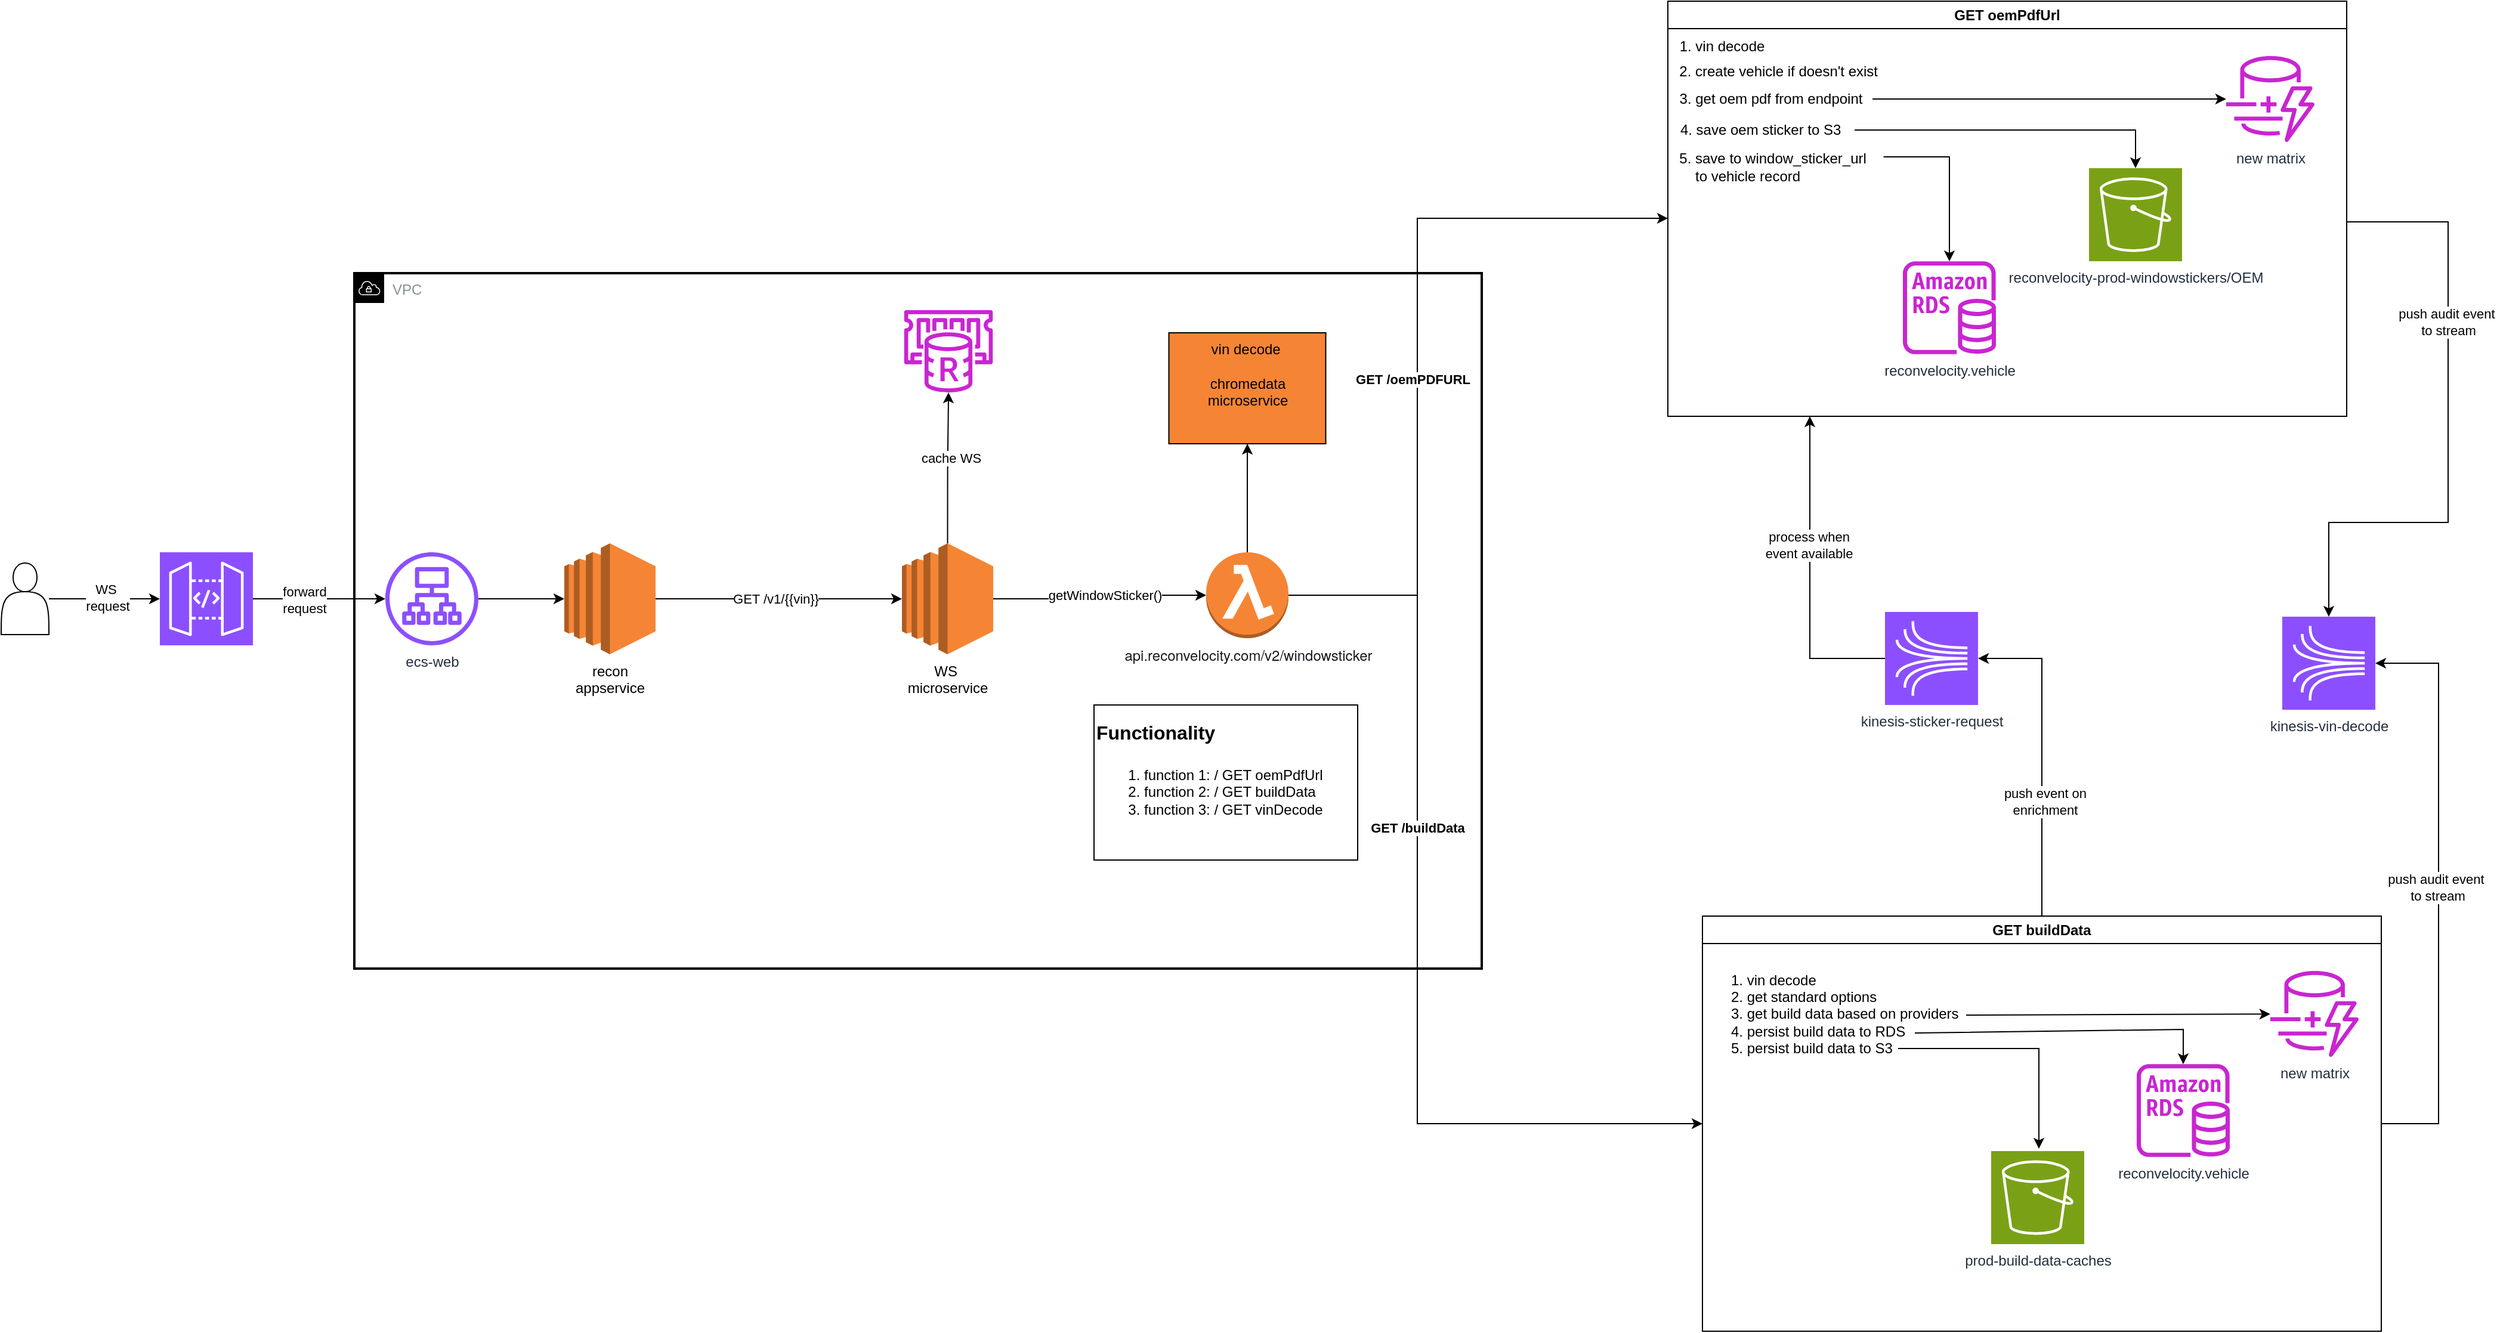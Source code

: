<mxfile version="26.0.9">
  <diagram name="Page-1" id="VOynZer4dO6frkGX0q3r">
    <mxGraphModel dx="2493" dy="1534" grid="0" gridSize="10" guides="1" tooltips="1" connect="1" arrows="1" fold="1" page="0" pageScale="1" pageWidth="850" pageHeight="1100" math="0" shadow="0">
      <root>
        <mxCell id="0" />
        <mxCell id="1" parent="0" />
        <mxCell id="XL5NGab5W7cVgB7Eb7kB-7" value="VPC" style="sketch=0;outlineConnect=0;gradientColor=none;html=1;whiteSpace=wrap;fontSize=12;fontStyle=0;shape=mxgraph.aws4.group;grIcon=mxgraph.aws4.group_vpc;strokeColor=light-dark(#000000, #6a7377);fillColor=none;verticalAlign=top;align=left;spacingLeft=30;fontColor=#879196;dashed=0;strokeWidth=2;" parent="1" vertex="1">
          <mxGeometry x="294" y="147" width="945" height="583" as="geometry" />
        </mxCell>
        <mxCell id="XL5NGab5W7cVgB7Eb7kB-4" style="edgeStyle=orthogonalEdgeStyle;rounded=0;orthogonalLoop=1;jettySize=auto;html=1;" parent="1" source="XL5NGab5W7cVgB7Eb7kB-1" target="XL5NGab5W7cVgB7Eb7kB-2" edge="1">
          <mxGeometry relative="1" as="geometry" />
        </mxCell>
        <mxCell id="XL5NGab5W7cVgB7Eb7kB-8" value="WS&amp;nbsp;&lt;div&gt;request&lt;/div&gt;" style="edgeLabel;html=1;align=center;verticalAlign=middle;resizable=0;points=[];" parent="XL5NGab5W7cVgB7Eb7kB-4" vertex="1" connectable="0">
          <mxGeometry x="0.044" y="1" relative="1" as="geometry">
            <mxPoint as="offset" />
          </mxGeometry>
        </mxCell>
        <mxCell id="XL5NGab5W7cVgB7Eb7kB-1" value="" style="shape=actor;whiteSpace=wrap;html=1;" parent="1" vertex="1">
          <mxGeometry x="-2" y="390" width="40" height="60" as="geometry" />
        </mxCell>
        <mxCell id="XL5NGab5W7cVgB7Eb7kB-5" style="edgeStyle=orthogonalEdgeStyle;rounded=0;orthogonalLoop=1;jettySize=auto;html=1;exitX=1;exitY=0.5;exitDx=0;exitDy=0;exitPerimeter=0;" parent="1" source="XL5NGab5W7cVgB7Eb7kB-2" target="XL5NGab5W7cVgB7Eb7kB-3" edge="1">
          <mxGeometry relative="1" as="geometry" />
        </mxCell>
        <mxCell id="XL5NGab5W7cVgB7Eb7kB-10" value="forward&lt;br&gt;request" style="edgeLabel;html=1;align=center;verticalAlign=middle;resizable=0;points=[];" parent="XL5NGab5W7cVgB7Eb7kB-5" vertex="1" connectable="0">
          <mxGeometry x="-0.226" y="-1" relative="1" as="geometry">
            <mxPoint as="offset" />
          </mxGeometry>
        </mxCell>
        <mxCell id="XL5NGab5W7cVgB7Eb7kB-2" value="" style="sketch=0;points=[[0,0,0],[0.25,0,0],[0.5,0,0],[0.75,0,0],[1,0,0],[0,1,0],[0.25,1,0],[0.5,1,0],[0.75,1,0],[1,1,0],[0,0.25,0],[0,0.5,0],[0,0.75,0],[1,0.25,0],[1,0.5,0],[1,0.75,0]];outlineConnect=0;fontColor=#232F3E;fillColor=#8C4FFF;strokeColor=#ffffff;dashed=0;verticalLabelPosition=bottom;verticalAlign=top;align=center;html=1;fontSize=12;fontStyle=0;aspect=fixed;shape=mxgraph.aws4.resourceIcon;resIcon=mxgraph.aws4.api_gateway;" parent="1" vertex="1">
          <mxGeometry x="131" y="381" width="78" height="78" as="geometry" />
        </mxCell>
        <mxCell id="XL5NGab5W7cVgB7Eb7kB-14" style="edgeStyle=orthogonalEdgeStyle;rounded=0;orthogonalLoop=1;jettySize=auto;html=1;" parent="1" source="XL5NGab5W7cVgB7Eb7kB-3" target="XL5NGab5W7cVgB7Eb7kB-13" edge="1">
          <mxGeometry relative="1" as="geometry" />
        </mxCell>
        <mxCell id="XL5NGab5W7cVgB7Eb7kB-3" value="ecs-web" style="sketch=0;outlineConnect=0;fontColor=#232F3E;gradientColor=none;fillColor=#8C4FFF;strokeColor=none;dashed=0;verticalLabelPosition=bottom;verticalAlign=top;align=center;html=1;fontSize=12;fontStyle=0;aspect=fixed;pointerEvents=1;shape=mxgraph.aws4.application_load_balancer;" parent="1" vertex="1">
          <mxGeometry x="320" y="381" width="78" height="78" as="geometry" />
        </mxCell>
        <mxCell id="XL5NGab5W7cVgB7Eb7kB-17" style="edgeStyle=orthogonalEdgeStyle;rounded=0;orthogonalLoop=1;jettySize=auto;html=1;" parent="1" source="XL5NGab5W7cVgB7Eb7kB-13" target="XL5NGab5W7cVgB7Eb7kB-16" edge="1">
          <mxGeometry relative="1" as="geometry" />
        </mxCell>
        <mxCell id="XL5NGab5W7cVgB7Eb7kB-39" value="GET /v1/{{vin}}" style="edgeLabel;html=1;align=center;verticalAlign=middle;resizable=0;points=[];" parent="XL5NGab5W7cVgB7Eb7kB-17" vertex="1" connectable="0">
          <mxGeometry x="-0.027" y="-4" relative="1" as="geometry">
            <mxPoint y="-4" as="offset" />
          </mxGeometry>
        </mxCell>
        <mxCell id="XL5NGab5W7cVgB7Eb7kB-97" style="edgeStyle=orthogonalEdgeStyle;rounded=0;orthogonalLoop=1;jettySize=auto;html=1;exitX=0.5;exitY=0;exitDx=0;exitDy=0;exitPerimeter=0;" parent="1" source="XL5NGab5W7cVgB7Eb7kB-16" target="XL5NGab5W7cVgB7Eb7kB-21" edge="1">
          <mxGeometry relative="1" as="geometry" />
        </mxCell>
        <mxCell id="XL5NGab5W7cVgB7Eb7kB-98" value="cache WS" style="edgeLabel;html=1;align=center;verticalAlign=middle;resizable=0;points=[];" parent="XL5NGab5W7cVgB7Eb7kB-97" vertex="1" connectable="0">
          <mxGeometry x="0.147" y="-2" relative="1" as="geometry">
            <mxPoint as="offset" />
          </mxGeometry>
        </mxCell>
        <mxCell id="XL5NGab5W7cVgB7Eb7kB-16" value="WS&amp;nbsp;&lt;div&gt;microservice&lt;/div&gt;" style="outlineConnect=0;dashed=0;verticalLabelPosition=bottom;verticalAlign=top;align=center;html=1;shape=mxgraph.aws3.ec2;fillColor=#F58534;gradientColor=none;" parent="1" vertex="1">
          <mxGeometry x="753" y="373.5" width="76.5" height="93" as="geometry" />
        </mxCell>
        <mxCell id="XL5NGab5W7cVgB7Eb7kB-13" value="recon&lt;div&gt;appservice&lt;/div&gt;" style="outlineConnect=0;dashed=0;verticalLabelPosition=bottom;verticalAlign=top;align=center;html=1;shape=mxgraph.aws3.ec2;fillColor=#F58534;gradientColor=none;" parent="1" vertex="1">
          <mxGeometry x="470" y="373.5" width="76.5" height="93" as="geometry" />
        </mxCell>
        <mxCell id="XL5NGab5W7cVgB7Eb7kB-21" value="" style="sketch=0;outlineConnect=0;fontColor=#232F3E;gradientColor=none;fillColor=#C925D1;strokeColor=none;dashed=0;verticalLabelPosition=bottom;verticalAlign=top;align=center;html=1;fontSize=12;fontStyle=0;aspect=fixed;pointerEvents=1;shape=mxgraph.aws4.elasticache_for_redis;" parent="1" vertex="1">
          <mxGeometry x="753" y="178" width="78" height="69" as="geometry" />
        </mxCell>
        <mxCell id="XL5NGab5W7cVgB7Eb7kB-53" style="edgeStyle=orthogonalEdgeStyle;rounded=0;orthogonalLoop=1;jettySize=auto;html=1;" parent="1" source="XL5NGab5W7cVgB7Eb7kB-27" edge="1">
          <mxGeometry relative="1" as="geometry">
            <Array as="points">
              <mxPoint x="1185" y="417" />
              <mxPoint x="1185" y="101" />
              <mxPoint x="1395" y="101" />
            </Array>
            <mxPoint x="1395" y="101" as="targetPoint" />
          </mxGeometry>
        </mxCell>
        <mxCell id="XL5NGab5W7cVgB7Eb7kB-73" value="&lt;b&gt;GET /oemPDFURL&lt;/b&gt;" style="edgeLabel;html=1;align=center;verticalAlign=middle;resizable=0;points=[];" parent="XL5NGab5W7cVgB7Eb7kB-53" vertex="1" connectable="0">
          <mxGeometry x="-0.273" y="3" relative="1" as="geometry">
            <mxPoint x="-1" y="-59" as="offset" />
          </mxGeometry>
        </mxCell>
        <mxCell id="BDJuLJ0R6PO3ZfZwG7WT-12" style="edgeStyle=orthogonalEdgeStyle;rounded=0;orthogonalLoop=1;jettySize=auto;html=1;exitX=1;exitY=0.5;exitDx=0;exitDy=0;exitPerimeter=0;entryX=0;entryY=0.5;entryDx=0;entryDy=0;" parent="1" source="XL5NGab5W7cVgB7Eb7kB-27" target="XL5NGab5W7cVgB7Eb7kB-79" edge="1">
          <mxGeometry relative="1" as="geometry">
            <Array as="points">
              <mxPoint x="1185" y="417" />
              <mxPoint x="1185" y="860" />
            </Array>
          </mxGeometry>
        </mxCell>
        <mxCell id="BDJuLJ0R6PO3ZfZwG7WT-13" value="&lt;b&gt;GET /buildData&lt;/b&gt;" style="edgeLabel;html=1;align=center;verticalAlign=middle;resizable=0;points=[];" parent="BDJuLJ0R6PO3ZfZwG7WT-12" vertex="1" connectable="0">
          <mxGeometry x="-0.232" relative="1" as="geometry">
            <mxPoint y="-1" as="offset" />
          </mxGeometry>
        </mxCell>
        <mxCell id="xIlVtN34nXRh2zik4boM-7" value="" style="edgeStyle=orthogonalEdgeStyle;rounded=0;orthogonalLoop=1;jettySize=auto;html=1;" parent="1" source="XL5NGab5W7cVgB7Eb7kB-27" target="xIlVtN34nXRh2zik4boM-6" edge="1">
          <mxGeometry relative="1" as="geometry" />
        </mxCell>
        <mxCell id="XL5NGab5W7cVgB7Eb7kB-27" value="&lt;span style=&quot;color: rgb(22, 25, 31); font-family: &amp;quot;Amazon Ember&amp;quot;, &amp;quot;Helvetica Neue&amp;quot;, Roboto, Arial, sans-serif; text-align: start; white-space: pre-wrap; background-color: rgb(255, 255, 255);&quot;&gt;&lt;font&gt;api.reconvelocity.com/v2/windowsticker&lt;/font&gt;&lt;/span&gt;" style="outlineConnect=0;dashed=0;verticalLabelPosition=bottom;verticalAlign=top;align=center;html=1;shape=mxgraph.aws3.lambda_function;fillColor=#F58534;gradientColor=none;" parent="1" vertex="1">
          <mxGeometry x="1008" y="381" width="69" height="72" as="geometry" />
        </mxCell>
        <mxCell id="XL5NGab5W7cVgB7Eb7kB-28" style="edgeStyle=orthogonalEdgeStyle;rounded=0;orthogonalLoop=1;jettySize=auto;html=1;exitX=1;exitY=0.5;exitDx=0;exitDy=0;exitPerimeter=0;entryX=0;entryY=0.5;entryDx=0;entryDy=0;entryPerimeter=0;" parent="1" source="XL5NGab5W7cVgB7Eb7kB-16" target="XL5NGab5W7cVgB7Eb7kB-27" edge="1">
          <mxGeometry relative="1" as="geometry" />
        </mxCell>
        <mxCell id="XL5NGab5W7cVgB7Eb7kB-38" value="getWindowSticker()" style="edgeLabel;html=1;align=center;verticalAlign=middle;resizable=0;points=[];" parent="XL5NGab5W7cVgB7Eb7kB-28" vertex="1" connectable="0">
          <mxGeometry x="-0.115" y="-1" relative="1" as="geometry">
            <mxPoint x="13" y="-4" as="offset" />
          </mxGeometry>
        </mxCell>
        <mxCell id="XL5NGab5W7cVgB7Eb7kB-37" value="&lt;h1 style=&quot;margin-top: 0px;&quot;&gt;&lt;font style=&quot;font-size: 16px;&quot;&gt;Functionality&lt;/font&gt;&lt;/h1&gt;&lt;p&gt;&lt;/p&gt;&lt;ol&gt;&lt;li&gt;function 1: / GET oemPdfUrl&lt;/li&gt;&lt;li&gt;function 2: / GET buildData&lt;/li&gt;&lt;li&gt;function 3: / GET vinDecode&lt;/li&gt;&lt;/ol&gt;&lt;p&gt;&lt;/p&gt;&lt;p&gt;&lt;br&gt;&lt;/p&gt;" style="text;html=1;whiteSpace=wrap;overflow=hidden;rounded=0;strokeColor=default;" parent="1" vertex="1">
          <mxGeometry x="914" y="509" width="221" height="130" as="geometry" />
        </mxCell>
        <mxCell id="BDJuLJ0R6PO3ZfZwG7WT-30" style="edgeStyle=orthogonalEdgeStyle;rounded=0;orthogonalLoop=1;jettySize=auto;html=1;exitX=0;exitY=0.5;exitDx=0;exitDy=0;exitPerimeter=0;" parent="1" source="XL5NGab5W7cVgB7Eb7kB-40" edge="1">
          <mxGeometry relative="1" as="geometry">
            <Array as="points">
              <mxPoint x="1514" y="470" />
            </Array>
            <mxPoint x="1514" y="267" as="targetPoint" />
          </mxGeometry>
        </mxCell>
        <mxCell id="BDJuLJ0R6PO3ZfZwG7WT-31" value="&lt;span style=&quot;color: rgba(0, 0, 0, 0); font-family: monospace; font-size: 0px; text-align: start;&quot;&gt;%3CmxGraphModel%3E%3Croot%3E%3CmxCell%20id%3D%220%22%2F%3E%3CmxCell%20id%3D%221%22%20parent%3D%220%22%2F%3E%3CmxCell%20id%3D%222%22%20value%3D%22process%20when%26lt%3Bdiv%26gt%3B%26amp%3Bnbsp%3Bnew%20event%20available%26lt%3B%2Fdiv%26gt%3B%22%20style%3D%22edgeLabel%3Bhtml%3D1%3Balign%3Dcenter%3BverticalAlign%3Dmiddle%3Bresizable%3D0%3Bpoints%3D%5B%5D%3B%22%20vertex%3D%221%22%20connectable%3D%220%22%20parent%3D%221%22%3E%3CmxGeometry%20x%3D%221642.467%22%20y%3D%22361.467%22%20as%3D%22geometry%22%2F%3E%3C%2FmxCell%3E%3C%2Froot%3E%3C%2FmxGraphModel%3E&lt;/span&gt;" style="edgeLabel;html=1;align=center;verticalAlign=middle;resizable=0;points=[];" parent="BDJuLJ0R6PO3ZfZwG7WT-30" vertex="1" connectable="0">
          <mxGeometry x="-0.012" y="-2" relative="1" as="geometry">
            <mxPoint x="-1" as="offset" />
          </mxGeometry>
        </mxCell>
        <mxCell id="BDJuLJ0R6PO3ZfZwG7WT-33" value="process when&lt;div&gt;event available&lt;/div&gt;" style="edgeLabel;html=1;align=center;verticalAlign=middle;resizable=0;points=[];" parent="BDJuLJ0R6PO3ZfZwG7WT-30" vertex="1" connectable="0">
          <mxGeometry x="-0.085" y="5" relative="1" as="geometry">
            <mxPoint x="4" y="-37" as="offset" />
          </mxGeometry>
        </mxCell>
        <mxCell id="XL5NGab5W7cVgB7Eb7kB-40" value="kinesis-sticker-request" style="sketch=0;points=[[0,0,0],[0.25,0,0],[0.5,0,0],[0.75,0,0],[1,0,0],[0,1,0],[0.25,1,0],[0.5,1,0],[0.75,1,0],[1,1,0],[0,0.25,0],[0,0.5,0],[0,0.75,0],[1,0.25,0],[1,0.5,0],[1,0.75,0]];outlineConnect=0;fontColor=#232F3E;fillColor=#8C4FFF;strokeColor=#ffffff;dashed=0;verticalLabelPosition=bottom;verticalAlign=top;align=center;html=1;fontSize=12;fontStyle=0;aspect=fixed;shape=mxgraph.aws4.resourceIcon;resIcon=mxgraph.aws4.kinesis;" parent="1" vertex="1">
          <mxGeometry x="1577" y="431" width="78" height="78" as="geometry" />
        </mxCell>
        <mxCell id="XL5NGab5W7cVgB7Eb7kB-41" value="kinesis-vin-decode" style="sketch=0;points=[[0,0,0],[0.25,0,0],[0.5,0,0],[0.75,0,0],[1,0,0],[0,1,0],[0.25,1,0],[0.5,1,0],[0.75,1,0],[1,1,0],[0,0.25,0],[0,0.5,0],[0,0.75,0],[1,0.25,0],[1,0.5,0],[1,0.75,0]];outlineConnect=0;fontColor=#232F3E;fillColor=#8C4FFF;strokeColor=#ffffff;dashed=0;verticalLabelPosition=bottom;verticalAlign=top;align=center;html=1;fontSize=12;fontStyle=0;aspect=fixed;shape=mxgraph.aws4.resourceIcon;resIcon=mxgraph.aws4.kinesis;" parent="1" vertex="1">
          <mxGeometry x="1910" y="435" width="78" height="78" as="geometry" />
        </mxCell>
        <mxCell id="XL5NGab5W7cVgB7Eb7kB-51" value="GET oemPdfUrl" style="swimlane;whiteSpace=wrap;html=1;" parent="1" vertex="1">
          <mxGeometry x="1395" y="-81" width="569" height="348" as="geometry" />
        </mxCell>
        <mxCell id="XL5NGab5W7cVgB7Eb7kB-44" value="reconvelocity-prod-windowstickers/OEM" style="sketch=0;points=[[0,0,0],[0.25,0,0],[0.5,0,0],[0.75,0,0],[1,0,0],[0,1,0],[0.25,1,0],[0.5,1,0],[0.75,1,0],[1,1,0],[0,0.25,0],[0,0.5,0],[0,0.75,0],[1,0.25,0],[1,0.5,0],[1,0.75,0]];outlineConnect=0;fontColor=#232F3E;fillColor=#7AA116;strokeColor=#ffffff;dashed=0;verticalLabelPosition=bottom;verticalAlign=top;align=center;html=1;fontSize=12;fontStyle=0;aspect=fixed;shape=mxgraph.aws4.resourceIcon;resIcon=mxgraph.aws4.s3;" parent="XL5NGab5W7cVgB7Eb7kB-51" vertex="1">
          <mxGeometry x="353" y="140" width="78" height="78" as="geometry" />
        </mxCell>
        <mxCell id="XL5NGab5W7cVgB7Eb7kB-54" value="4. save oem sticker to S3&amp;nbsp;" style="text;html=1;align=center;verticalAlign=middle;resizable=0;points=[];autosize=1;strokeColor=none;fillColor=none;" parent="XL5NGab5W7cVgB7Eb7kB-51" vertex="1">
          <mxGeometry x="0.5" y="95" width="156" height="26" as="geometry" />
        </mxCell>
        <mxCell id="XL5NGab5W7cVgB7Eb7kB-55" value="reconvelocity.vehicle" style="sketch=0;outlineConnect=0;fontColor=#232F3E;gradientColor=none;fillColor=#C925D1;strokeColor=none;dashed=0;verticalLabelPosition=bottom;verticalAlign=top;align=center;html=1;fontSize=12;fontStyle=0;aspect=fixed;pointerEvents=1;shape=mxgraph.aws4.rds_instance;" parent="XL5NGab5W7cVgB7Eb7kB-51" vertex="1">
          <mxGeometry x="197" y="218" width="78" height="78" as="geometry" />
        </mxCell>
        <mxCell id="XL5NGab5W7cVgB7Eb7kB-68" style="edgeStyle=orthogonalEdgeStyle;rounded=0;orthogonalLoop=1;jettySize=auto;html=1;exitX=0.996;exitY=0.304;exitDx=0;exitDy=0;exitPerimeter=0;" parent="XL5NGab5W7cVgB7Eb7kB-51" source="XL5NGab5W7cVgB7Eb7kB-56" target="XL5NGab5W7cVgB7Eb7kB-55" edge="1">
          <mxGeometry relative="1" as="geometry" />
        </mxCell>
        <mxCell id="XL5NGab5W7cVgB7Eb7kB-56" value="&amp;nbsp; 5. save to window_sticker_url&lt;div&gt;&amp;nbsp; &amp;nbsp; &amp;nbsp; to vehicle record&lt;/div&gt;" style="text;html=1;align=left;verticalAlign=middle;resizable=0;points=[];autosize=1;strokeColor=none;fillColor=none;" parent="XL5NGab5W7cVgB7Eb7kB-51" vertex="1">
          <mxGeometry x="0.5" y="118" width="181" height="41" as="geometry" />
        </mxCell>
        <mxCell id="XL5NGab5W7cVgB7Eb7kB-59" value="2. create vehicle if doesn&#39;t exist&amp;nbsp;" style="text;html=1;align=center;verticalAlign=middle;resizable=0;points=[];autosize=1;strokeColor=none;fillColor=none;" parent="XL5NGab5W7cVgB7Eb7kB-51" vertex="1">
          <mxGeometry y="46" width="188" height="26" as="geometry" />
        </mxCell>
        <mxCell id="XL5NGab5W7cVgB7Eb7kB-71" style="edgeStyle=orthogonalEdgeStyle;rounded=0;orthogonalLoop=1;jettySize=auto;html=1;" parent="XL5NGab5W7cVgB7Eb7kB-51" source="XL5NGab5W7cVgB7Eb7kB-66" target="XL5NGab5W7cVgB7Eb7kB-70" edge="1">
          <mxGeometry relative="1" as="geometry" />
        </mxCell>
        <mxCell id="XL5NGab5W7cVgB7Eb7kB-66" value="3. get oem pdf from endpoint" style="text;html=1;align=center;verticalAlign=middle;resizable=0;points=[];autosize=1;strokeColor=none;fillColor=none;" parent="XL5NGab5W7cVgB7Eb7kB-51" vertex="1">
          <mxGeometry x="0.5" y="69" width="171" height="26" as="geometry" />
        </mxCell>
        <mxCell id="XL5NGab5W7cVgB7Eb7kB-69" style="edgeStyle=orthogonalEdgeStyle;rounded=0;orthogonalLoop=1;jettySize=auto;html=1;entryX=0.5;entryY=0;entryDx=0;entryDy=0;entryPerimeter=0;" parent="XL5NGab5W7cVgB7Eb7kB-51" source="XL5NGab5W7cVgB7Eb7kB-54" target="XL5NGab5W7cVgB7Eb7kB-44" edge="1">
          <mxGeometry relative="1" as="geometry" />
        </mxCell>
        <mxCell id="XL5NGab5W7cVgB7Eb7kB-70" value="new matrix" style="sketch=0;outlineConnect=0;fontColor=#232F3E;gradientColor=none;fillColor=#C925D1;strokeColor=none;dashed=0;verticalLabelPosition=bottom;verticalAlign=top;align=center;html=1;fontSize=12;fontStyle=0;aspect=fixed;pointerEvents=1;shape=mxgraph.aws4.dynamodb_dax;" parent="XL5NGab5W7cVgB7Eb7kB-51" vertex="1">
          <mxGeometry x="466" y="46" width="78" height="72" as="geometry" />
        </mxCell>
        <mxCell id="BDJuLJ0R6PO3ZfZwG7WT-4" value="1. vin decode" style="text;html=1;align=center;verticalAlign=middle;resizable=0;points=[];autosize=1;strokeColor=none;fillColor=none;" parent="XL5NGab5W7cVgB7Eb7kB-51" vertex="1">
          <mxGeometry x="0.5" y="25" width="89" height="26" as="geometry" />
        </mxCell>
        <mxCell id="XL5NGab5W7cVgB7Eb7kB-79" value="GET buildData" style="swimlane;whiteSpace=wrap;html=1;" parent="1" vertex="1">
          <mxGeometry x="1424" y="686" width="569" height="348" as="geometry" />
        </mxCell>
        <mxCell id="BDJuLJ0R6PO3ZfZwG7WT-3" value="1. vin decode&lt;div&gt;2. get standard options&lt;br&gt;3. get build data based on providers&lt;/div&gt;&lt;div&gt;4. persist build data to RDS&lt;/div&gt;&lt;div&gt;5. persist build data to S3&lt;/div&gt;" style="text;html=1;align=left;verticalAlign=middle;resizable=0;points=[];autosize=1;strokeColor=none;fillColor=none;" parent="XL5NGab5W7cVgB7Eb7kB-79" vertex="1">
          <mxGeometry x="22" y="40" width="209" height="84" as="geometry" />
        </mxCell>
        <mxCell id="BDJuLJ0R6PO3ZfZwG7WT-5" value="new matrix" style="sketch=0;outlineConnect=0;fontColor=#232F3E;gradientColor=none;fillColor=#C925D1;strokeColor=none;dashed=0;verticalLabelPosition=bottom;verticalAlign=top;align=center;html=1;fontSize=12;fontStyle=0;aspect=fixed;pointerEvents=1;shape=mxgraph.aws4.dynamodb_dax;" parent="XL5NGab5W7cVgB7Eb7kB-79" vertex="1">
          <mxGeometry x="474" y="46" width="78" height="72" as="geometry" />
        </mxCell>
        <mxCell id="BDJuLJ0R6PO3ZfZwG7WT-6" value="" style="endArrow=classic;html=1;rounded=0;" parent="XL5NGab5W7cVgB7Eb7kB-79" target="BDJuLJ0R6PO3ZfZwG7WT-5" edge="1">
          <mxGeometry width="50" height="50" relative="1" as="geometry">
            <mxPoint x="221" y="83" as="sourcePoint" />
            <mxPoint x="271" y="33" as="targetPoint" />
          </mxGeometry>
        </mxCell>
        <mxCell id="BDJuLJ0R6PO3ZfZwG7WT-7" value="prod-build-data-caches" style="sketch=0;points=[[0,0,0],[0.25,0,0],[0.5,0,0],[0.75,0,0],[1,0,0],[0,1,0],[0.25,1,0],[0.5,1,0],[0.75,1,0],[1,1,0],[0,0.25,0],[0,0.5,0],[0,0.75,0],[1,0.25,0],[1,0.5,0],[1,0.75,0]];outlineConnect=0;fontColor=#232F3E;fillColor=#7AA116;strokeColor=#ffffff;dashed=0;verticalLabelPosition=bottom;verticalAlign=top;align=center;html=1;fontSize=12;fontStyle=0;aspect=fixed;shape=mxgraph.aws4.resourceIcon;resIcon=mxgraph.aws4.s3;" parent="XL5NGab5W7cVgB7Eb7kB-79" vertex="1">
          <mxGeometry x="242" y="197" width="78" height="78" as="geometry" />
        </mxCell>
        <mxCell id="BDJuLJ0R6PO3ZfZwG7WT-8" value="reconvelocity.vehicle" style="sketch=0;outlineConnect=0;fontColor=#232F3E;gradientColor=none;fillColor=#C925D1;strokeColor=none;dashed=0;verticalLabelPosition=bottom;verticalAlign=top;align=center;html=1;fontSize=12;fontStyle=0;aspect=fixed;pointerEvents=1;shape=mxgraph.aws4.rds_instance;" parent="XL5NGab5W7cVgB7Eb7kB-79" vertex="1">
          <mxGeometry x="364" y="124" width="78" height="78" as="geometry" />
        </mxCell>
        <mxCell id="BDJuLJ0R6PO3ZfZwG7WT-9" value="" style="endArrow=classic;html=1;rounded=0;" parent="XL5NGab5W7cVgB7Eb7kB-79" target="BDJuLJ0R6PO3ZfZwG7WT-8" edge="1">
          <mxGeometry width="50" height="50" relative="1" as="geometry">
            <mxPoint x="178" y="98" as="sourcePoint" />
            <mxPoint x="224" y="48" as="targetPoint" />
            <Array as="points">
              <mxPoint x="403" y="95" />
            </Array>
          </mxGeometry>
        </mxCell>
        <mxCell id="BDJuLJ0R6PO3ZfZwG7WT-10" value="" style="endArrow=classic;html=1;rounded=0;" parent="XL5NGab5W7cVgB7Eb7kB-79" edge="1">
          <mxGeometry width="50" height="50" relative="1" as="geometry">
            <mxPoint x="164" y="111" as="sourcePoint" />
            <mxPoint x="282" y="195" as="targetPoint" />
            <Array as="points">
              <mxPoint x="282" y="111" />
            </Array>
          </mxGeometry>
        </mxCell>
        <mxCell id="BDJuLJ0R6PO3ZfZwG7WT-19" value="" style="endArrow=classic;html=1;rounded=0;exitX=1;exitY=0.5;exitDx=0;exitDy=0;entryX=1;entryY=0.5;entryDx=0;entryDy=0;entryPerimeter=0;" parent="1" source="XL5NGab5W7cVgB7Eb7kB-79" target="XL5NGab5W7cVgB7Eb7kB-41" edge="1">
          <mxGeometry width="50" height="50" relative="1" as="geometry">
            <mxPoint x="2025" y="862" as="sourcePoint" />
            <mxPoint x="2075" y="812" as="targetPoint" />
            <Array as="points">
              <mxPoint x="2041" y="860" />
              <mxPoint x="2041" y="474" />
            </Array>
          </mxGeometry>
        </mxCell>
        <mxCell id="BDJuLJ0R6PO3ZfZwG7WT-20" value="push audit event&amp;nbsp;&lt;div&gt;to stream&lt;/div&gt;" style="edgeLabel;html=1;align=center;verticalAlign=middle;resizable=0;points=[];" parent="BDJuLJ0R6PO3ZfZwG7WT-19" vertex="1" connectable="0">
          <mxGeometry x="0.016" y="1" relative="1" as="geometry">
            <mxPoint y="1" as="offset" />
          </mxGeometry>
        </mxCell>
        <mxCell id="BDJuLJ0R6PO3ZfZwG7WT-23" style="edgeStyle=orthogonalEdgeStyle;rounded=0;orthogonalLoop=1;jettySize=auto;html=1;exitX=1;exitY=0.5;exitDx=0;exitDy=0;entryX=0.5;entryY=0;entryDx=0;entryDy=0;entryPerimeter=0;" parent="1" source="XL5NGab5W7cVgB7Eb7kB-51" target="XL5NGab5W7cVgB7Eb7kB-41" edge="1">
          <mxGeometry relative="1" as="geometry">
            <Array as="points">
              <mxPoint x="2049" y="104" />
              <mxPoint x="2049" y="356" />
              <mxPoint x="1949" y="356" />
            </Array>
          </mxGeometry>
        </mxCell>
        <mxCell id="BDJuLJ0R6PO3ZfZwG7WT-24" value="push audit event&amp;nbsp;&lt;div&gt;to stream&lt;/div&gt;" style="edgeLabel;html=1;align=center;verticalAlign=middle;resizable=0;points=[];" parent="BDJuLJ0R6PO3ZfZwG7WT-23" vertex="1" connectable="0">
          <mxGeometry x="-0.319" relative="1" as="geometry">
            <mxPoint as="offset" />
          </mxGeometry>
        </mxCell>
        <mxCell id="BDJuLJ0R6PO3ZfZwG7WT-28" style="edgeStyle=orthogonalEdgeStyle;rounded=0;orthogonalLoop=1;jettySize=auto;html=1;exitX=0.5;exitY=0;exitDx=0;exitDy=0;entryX=1;entryY=0.5;entryDx=0;entryDy=0;entryPerimeter=0;" parent="1" source="XL5NGab5W7cVgB7Eb7kB-79" target="XL5NGab5W7cVgB7Eb7kB-40" edge="1">
          <mxGeometry relative="1" as="geometry" />
        </mxCell>
        <mxCell id="BDJuLJ0R6PO3ZfZwG7WT-34" value="push event on&lt;div&gt;enrichment&lt;/div&gt;" style="edgeLabel;html=1;align=center;verticalAlign=middle;resizable=0;points=[];" parent="BDJuLJ0R6PO3ZfZwG7WT-28" vertex="1" connectable="0">
          <mxGeometry x="-0.288" y="-2" relative="1" as="geometry">
            <mxPoint as="offset" />
          </mxGeometry>
        </mxCell>
        <mxCell id="xIlVtN34nXRh2zik4boM-6" value="vin decode&amp;nbsp;&lt;div&gt;&lt;br&gt;&lt;/div&gt;&lt;div&gt;chromedata microservice&lt;/div&gt;" style="whiteSpace=wrap;html=1;verticalAlign=top;fillColor=#F58534;dashed=0;gradientColor=none;" parent="1" vertex="1">
          <mxGeometry x="976.75" y="197" width="131.5" height="93" as="geometry" />
        </mxCell>
      </root>
    </mxGraphModel>
  </diagram>
</mxfile>

